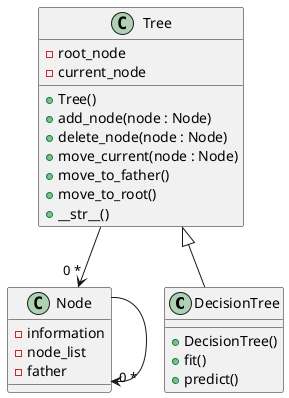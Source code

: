 @startuml
'https://plantuml.com/class-diagram

class DecisionTree extends Tree{
+ DecisionTree()
+ fit()
+ predict()
}

class Tree {
+ Tree()
+ add_node(node : Node)
+ delete_node(node : Node)
+ move_current(node : Node)
+ move_to_father()
+ move_to_root()
+ __str__()
- root_node
- current_node
}

class Node {
- information
- node_list
- father
}



Tree -down-> "0 *" Node
Node -> "0 *" Node
@enduml
